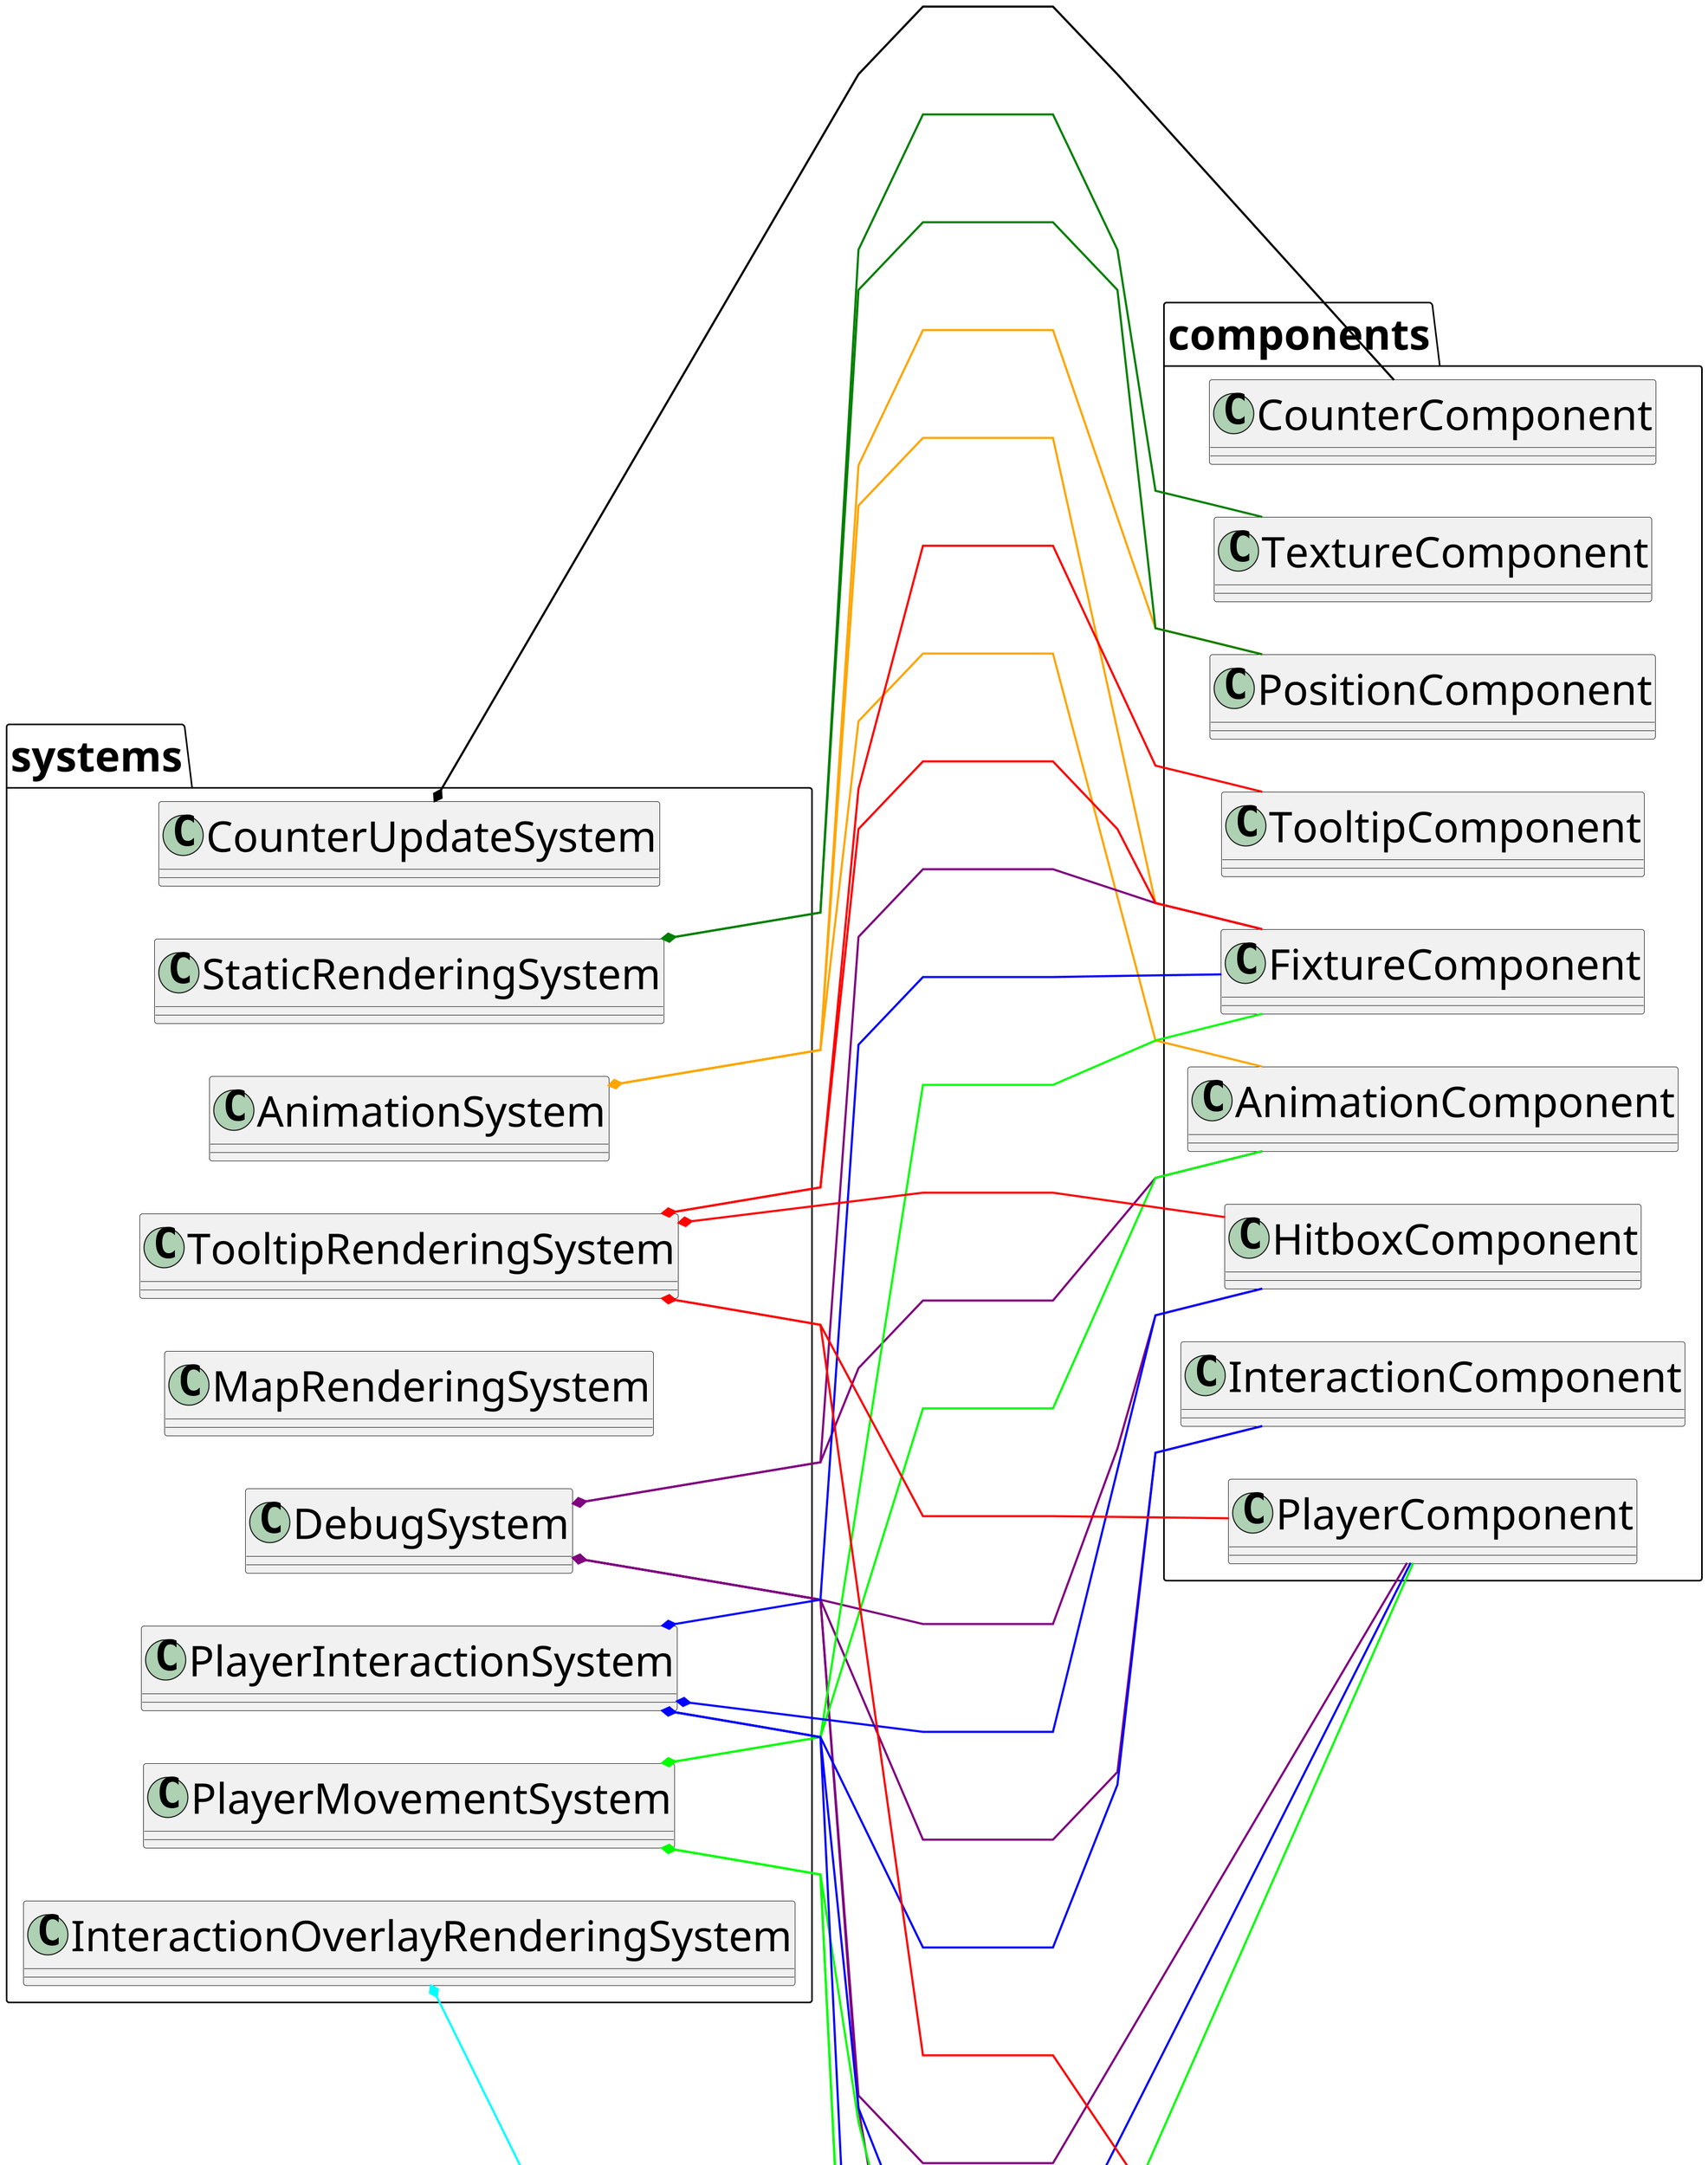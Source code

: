 @startuml
scale 2.0

skinparam linetype polyline
skinparam ArrowColor black
skinparam ArrowThickness 2
skinparam nodesep 50
'skinparam ranksep 50
left to right direction



'package game{
'    class HeslingtonHustle{}
'    }
'
'
'package screens{
'    class Options {
'        - game: HeslingtonHustle
'        - camera: Camera
'        - stage: Stage
'        - root: Table
'        + Options(game: HeslingtonHustle)
'        + render(v: float): void
'        + show(): void
'        + resize(width: int, height: int): void
'        + pause(): void
'        + resume(): void
'        + hide(): void
'        + dispose(): void
'    }
'
'    class Playing {
'        - game: HeslingtonHustle
'        - camera: OrthographicCamera
'        - viewport: Viewport
'        - stage: Stage
'        - counters: Table
'        - days: Container<Label>
'        - engine: Engine
'        - gameState: GameState
'        - world: World
'        - debugRenderer: Box2DDebugRenderer
'        + Playing(game: HeslingtonHustle)
'        + render(delta: float): void
'        + resize(width: int, height: int): void
'        + show(): void
'        + pause(): void
'        + resume(): void
'        + hide(): void
'        + dispose(): void
'        - initTerrain(): void
'        - initInteractionLocations(engine: Engine): Entity[]
'        - initPlayerBody(): Fixture
'        - initPlayerEntity(engine: Engine): Entity
'    }
'
'    class EndScreen {
'        - MAX_DAY_SCORE: float
'        - MIN_DAY_SCORE: float
'        - camera: Camera
'        - stage: Stage
'
'        + EndScreen(game: HeslingtonHustle, endGameState: GameState)
'        + getDayScore(studyCount: int, mealCount: int, recreationCount: int): float
'        + calculateExamScore(days: List<GameState.Day>): float
'        + render(delta: float): void
'        + resize(width: int, height: int): void
'        + show(): void
'        + pause(): void
'        + resume(): void
'        + hide(): void
'        + dispose(): void
'    }
'}
'
'
'package models{
'    class GameState {
'        - days: ArrayList<Day>
'        - currentDay: Day
'        - daysRemaining: int
'        - energyRemaining: int
'        - hoursRemaining: float
'        - interactionOverlay: InteractionOverlay
'        + advanceDay(): void
'        + doActivity(timeUsage: int, energyUsage: int, type: ActivityType, overlayText: String): boolean
'    }
'
'    class Day {
'        - activityStats: HashMap<ActivityType, Integer>
'        + statFor(type: ActivityType): int
'    }
'
'    class InteractionOverlay {
'        - text: String
'        - displayFor: float
'        + InteractionOverlay(text: String, displayFor: float)
'    }
'
'    class PhysicsPolygon {
'        - name: String
'        - type: BodyDef.BodyType
'        - position: Vector2
'        - vertices: Vector2[]
'        + PhysicsPolygon()
'        + PhysicsPolygon(name: String, type: BodyDef.BodyType, position: Vector2, vertices: Vector2...)
'        + getName(): String
'        + getType(): BodyDef.BodyType
'        + getPosition(): Vector2
'        + getVertices(): Vector2[]
'    }
'}

package components{
    class AnimationComponent {
'        - spriteScale: float
'        - animations: IntMap<Animation<Sprite>>
'        - currentAnimation: int
'        - time: float
'        + AnimationComponent(spriteScale: float)
    }

    class CounterComponent {
'        - label: Label
'        - valueResolver: CounterValueResolver
'        + CounterComponent(label: Label, valueResolver: CounterValueResolver)
    }


    class FixtureComponent {
'        - fixture: Fixture
'        + FixtureComponent(fixture: Fixture)
    }

    class HitboxComponent {
'        - rects: Rectangle[]
'        - region: Rectangle
'        + HitboxComponent(rects: Rectangle...)
    }

    class InteractionComponent {
'        - interactable: Interactable
'        + InteractionComponent(interactable: Interactable)
    }

    class PlayerComponent {
'        - isInteracting: boolean
    }

    class PositionComponent {
'        - x: float
'        - y: float
'        + PositionComponent(x: float, y: float)
'        + PositionComponent()
    }

    class TextureComponent {
'        - region: TextureRegion
'        - scale: float
'        - visible: boolean
'        + TextureComponent(region: TextureRegion, scale: float)
'        + show(): TextureComponent
'        + hide(): TextureComponent
    }

    class TooltipComponent {
'        - tooltip: GlyphLayout
'        + TooltipComponent(font: BitmapFont, tooltip: String)
    }
}


package constants{
    class GameConstants {
'        {static} WORLD_WIDTH: int
'        {static} WORLD_HEIGHT: int
    }

    class MoveDirection {
'        {static} STATIONARY: int
'        {static} UP: int
'        {static} DOWN: int
'        {static} LEFT: int
'        {static} RIGHT: int
    }

    class PlayerConstants {
'        {static} HITBOX_RADIUS: float
'        {static} PLAYER_SPEED: float
'        {static} START_POSITION: Vector2
    }

    class ActivityType{}



}


package systems{
    class AnimationSystem {
'        - batch: SpriteBatch
'        - gameState: GameState
'        - am: ComponentMapper<AnimationComponent>
'        - fm: ComponentMapper<FixtureComponent>
'        - pm: ComponentMapper<PositionComponent>
'        + AnimationSystem(batch: SpriteBatch, gameState: GameState)
'        + update(deltaTime: float): void
'        - processEntity(entity: Entity, deltaTime: float): void
    }

    class CounterUpdateSystem {
'        - gameState: GameState
'        - cm: ComponentMapper<CounterComponent>
'        + CounterUpdateSystem(gameState: GameState)
'        - processEntity(entity: Entity, deltaTime: float): void
    }

    class DebugSystem {
'        - shapeDrawer: ShapeDrawer
'        - hm: ComponentMapper<HitboxComponent>
'        - fm: ComponentMapper<FixtureComponent>
'        - interactables: ImmutableArray<Entity>
'        - playerEntity: Entity
'        + DebugSystem(shapeDrawer: ShapeDrawer)
'        + addedToEngine(engine: Engine): void
'        + update(deltaTime: float): void
    }

    class InteractionOverlayRenderingSystem {
'        - batch: SpriteBatch
'        - font: BitmapFont
'        - shapeDrawer: ShapeDrawer
'        - gameState: GameState
'        - elapsed: float
'        + InteractionOverlayRenderingSystem(batch: SpriteBatch,
'        font: BitmapFont, shapeDrawer: ShapeDrawer,
'        gameState: GameState)
'        + update(deltaTime: float): void
    }

    class MapRenderingSystem {
'        - camera: OrthographicCamera
'        - renderer: OrthogonalTiledMapRenderer
'        + MapRenderingSystem(tiledMap: TiledMap,
'        camera: OrthographicCamera)
'        + update(deltaTime: float): void
    }

    class PlayerMovementSystem {
'            - gameState: GameState
'            - playerEntity: Entity
'            - velocity: Vector2
'            - pm: ComponentMapper<PlayerComponent>
'            - fm: ComponentMapper<FixtureComponent>
'            - am: ComponentMapper<AnimationComponent>
'            + PlayerMovementSystem(gameState: GameState)
'            + addedToEngine(engine: Engine): void
'            + update(deltaTime: float): void
            }

    class PlayerInteractionSystem {
'        - gameState: GameState
'        - playerEntity: Entity
'        - interactables: ImmutableArray<Entity>
'        - plm: ComponentMapper<PlayerComponent>
'        - am: ComponentMapper<AnimationComponent>
'        - im: ComponentMapper<InteractionComponent>
'        - hm: ComponentMapper<HitboxComponent>
'        - fm: ComponentMapper<FixtureComponent>
'        + PlayerInteractionSystem(gameState: GameState)
'        + addedToEngine(engine: Engine): void
'        + update(deltaTime: float): void
    }

    class StaticRenderingSystem {
'        - batch: SpriteBatch
'        - tm: ComponentMapper<TextureComponent>
'        - pm: ComponentMapper<PositionComponent>
'        + StaticRenderingSystem(batch: SpriteBatch)
'        + processEntity(entity: Entity, deltaTime: float): void
    }

    class TooltipRenderingSystem {
'        - font: BitmapFont
'        - shapeDrawer: ShapeDrawer
'        - batch: SpriteBatch
'        - gameState: GameState
'        - hm: ComponentMapper<HitboxComponent>
'        - tm: ComponentMapper<TooltipComponent>
'        - fm: ComponentMapper<FixtureComponent>
'        + TooltipRenderingSystem(font: BitmapFont,
'        shapeDrawer: ShapeDrawer, batch: SpriteBatch,
'        gameState: GameState)
'        + addedToEngine(engine: Engine): void
'        + update(deltaTime: float): void
    }
}








'HeslingtonHustle *------- EndScreen
'HeslingtonHustle *------- Playing
'HeslingtonHustle *- Options


AnimationSystem *------- AnimationComponent #orange
AnimationSystem *------- FixtureComponent #orange
AnimationSystem *------- PositionComponent #orange

CounterUpdateSystem *------- CounterComponent

DebugSystem *------- AnimationComponent #purple
DebugSystem *------- FixtureComponent #purple
DebugSystem *------- HitboxComponent#purple
DebugSystem *------- InteractionComponent#purple
DebugSystem *------- PlayerComponent #purple
DebugSystem *------- PlayerConstants #purple

InteractionOverlayRenderingSystem *------- GameConstants #cyan



PlayerMovementSystem *-------AnimationComponent #Lime
PlayerMovementSystem *-------FixtureComponent #Lime
PlayerMovementSystem *-------PlayerComponent #Lime
PlayerMovementSystem *-------MoveDirection #Lime
PlayerMovementSystem *-------PlayerConstants #Lime

PlayerInteractionSystem *-------FixtureComponent #blue
PlayerInteractionSystem *-------HitboxComponent #blue
PlayerInteractionSystem *-------InteractionComponent #blue
PlayerInteractionSystem *-------PlayerComponent #blue
PlayerInteractionSystem *-------PlayerConstants #blue

StaticRenderingSystem *------- PositionComponent #green
StaticRenderingSystem *------- TextureComponent #green

TooltipRenderingSystem *------- FixtureComponent #red
TooltipRenderingSystem *------- HitboxComponent #red
TooltipRenderingSystem *------- PlayerComponent#red
TooltipRenderingSystem *------- TooltipComponent#red
TooltipRenderingSystem *------- PlayerConstants #red


'GameState *------- ActivityType
'GameState *------- GameConstants





'Playing *------- AnimationComponent
'Playing *------- CounterComponent
'Playing *------- FixtureComponent
'Playing *------- HitboxComponent
'Playing *------- InteractionComponent
'Playing *------- PlayerComponent
'Playing *------- PositionComponent
'Playing *------- TextureComponent
'Playing *------- TooltipComponent



'
'Playing *------- GameState
'Playing *------- PhysicsPolygon


'Playing *--- AnimationSystem
'Playing *--- CounterUpdateSystem
'Playing *--- DebugSystem
'Playing *--- InteractionOverlayRenderingSystem
'Playing *--- MapRenderingSystem
'Playing *--- PlayerMovementSystem
'Playing *--- PlayerInteractionSystem
'Playing *--- StaticRenderingSystem
'Playing *--- TooltipRenderingSystem

'EndScreen *------- GameState



skinparam defaultFontSize 40



@enduml